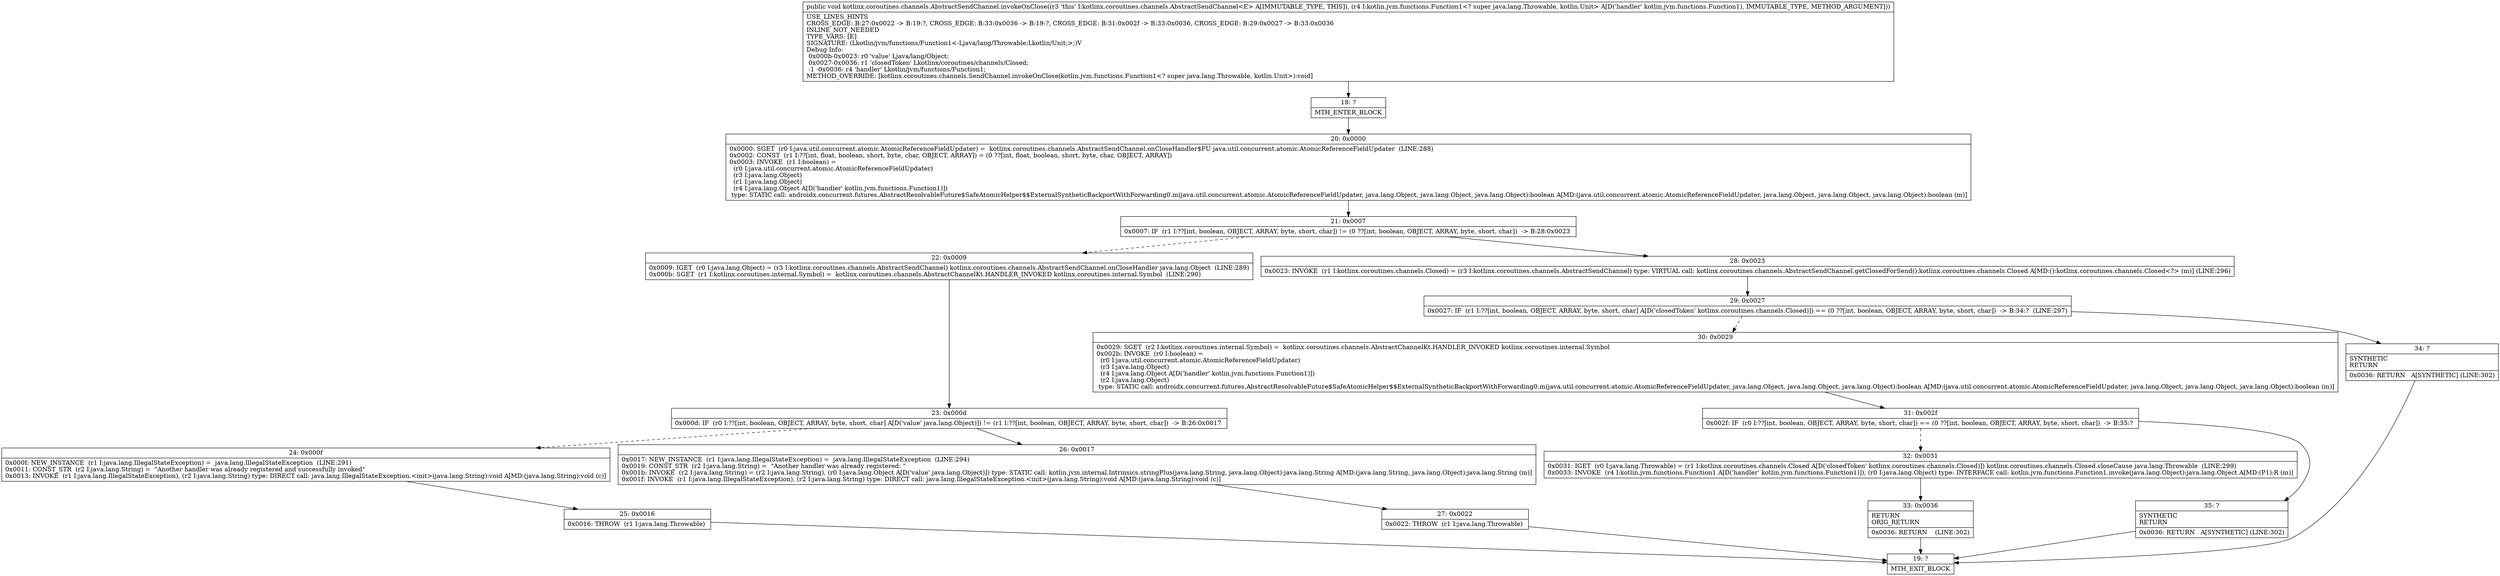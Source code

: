 digraph "CFG forkotlinx.coroutines.channels.AbstractSendChannel.invokeOnClose(Lkotlin\/jvm\/functions\/Function1;)V" {
Node_18 [shape=record,label="{18\:\ ?|MTH_ENTER_BLOCK\l}"];
Node_20 [shape=record,label="{20\:\ 0x0000|0x0000: SGET  (r0 I:java.util.concurrent.atomic.AtomicReferenceFieldUpdater) =  kotlinx.coroutines.channels.AbstractSendChannel.onCloseHandler$FU java.util.concurrent.atomic.AtomicReferenceFieldUpdater  (LINE:288)\l0x0002: CONST  (r1 I:??[int, float, boolean, short, byte, char, OBJECT, ARRAY]) = (0 ??[int, float, boolean, short, byte, char, OBJECT, ARRAY]) \l0x0003: INVOKE  (r1 I:boolean) = \l  (r0 I:java.util.concurrent.atomic.AtomicReferenceFieldUpdater)\l  (r3 I:java.lang.Object)\l  (r1 I:java.lang.Object)\l  (r4 I:java.lang.Object A[D('handler' kotlin.jvm.functions.Function1)])\l type: STATIC call: androidx.concurrent.futures.AbstractResolvableFuture$SafeAtomicHelper$$ExternalSyntheticBackportWithForwarding0.m(java.util.concurrent.atomic.AtomicReferenceFieldUpdater, java.lang.Object, java.lang.Object, java.lang.Object):boolean A[MD:(java.util.concurrent.atomic.AtomicReferenceFieldUpdater, java.lang.Object, java.lang.Object, java.lang.Object):boolean (m)]\l}"];
Node_21 [shape=record,label="{21\:\ 0x0007|0x0007: IF  (r1 I:??[int, boolean, OBJECT, ARRAY, byte, short, char]) != (0 ??[int, boolean, OBJECT, ARRAY, byte, short, char])  \-\> B:28:0x0023 \l}"];
Node_22 [shape=record,label="{22\:\ 0x0009|0x0009: IGET  (r0 I:java.lang.Object) = (r3 I:kotlinx.coroutines.channels.AbstractSendChannel) kotlinx.coroutines.channels.AbstractSendChannel.onCloseHandler java.lang.Object  (LINE:289)\l0x000b: SGET  (r1 I:kotlinx.coroutines.internal.Symbol) =  kotlinx.coroutines.channels.AbstractChannelKt.HANDLER_INVOKED kotlinx.coroutines.internal.Symbol  (LINE:290)\l}"];
Node_23 [shape=record,label="{23\:\ 0x000d|0x000d: IF  (r0 I:??[int, boolean, OBJECT, ARRAY, byte, short, char] A[D('value' java.lang.Object)]) != (r1 I:??[int, boolean, OBJECT, ARRAY, byte, short, char])  \-\> B:26:0x0017 \l}"];
Node_24 [shape=record,label="{24\:\ 0x000f|0x000f: NEW_INSTANCE  (r1 I:java.lang.IllegalStateException) =  java.lang.IllegalStateException  (LINE:291)\l0x0011: CONST_STR  (r2 I:java.lang.String) =  \"Another handler was already registered and successfully invoked\" \l0x0013: INVOKE  (r1 I:java.lang.IllegalStateException), (r2 I:java.lang.String) type: DIRECT call: java.lang.IllegalStateException.\<init\>(java.lang.String):void A[MD:(java.lang.String):void (c)]\l}"];
Node_25 [shape=record,label="{25\:\ 0x0016|0x0016: THROW  (r1 I:java.lang.Throwable) \l}"];
Node_19 [shape=record,label="{19\:\ ?|MTH_EXIT_BLOCK\l}"];
Node_26 [shape=record,label="{26\:\ 0x0017|0x0017: NEW_INSTANCE  (r1 I:java.lang.IllegalStateException) =  java.lang.IllegalStateException  (LINE:294)\l0x0019: CONST_STR  (r2 I:java.lang.String) =  \"Another handler was already registered: \" \l0x001b: INVOKE  (r2 I:java.lang.String) = (r2 I:java.lang.String), (r0 I:java.lang.Object A[D('value' java.lang.Object)]) type: STATIC call: kotlin.jvm.internal.Intrinsics.stringPlus(java.lang.String, java.lang.Object):java.lang.String A[MD:(java.lang.String, java.lang.Object):java.lang.String (m)]\l0x001f: INVOKE  (r1 I:java.lang.IllegalStateException), (r2 I:java.lang.String) type: DIRECT call: java.lang.IllegalStateException.\<init\>(java.lang.String):void A[MD:(java.lang.String):void (c)]\l}"];
Node_27 [shape=record,label="{27\:\ 0x0022|0x0022: THROW  (r1 I:java.lang.Throwable) \l}"];
Node_28 [shape=record,label="{28\:\ 0x0023|0x0023: INVOKE  (r1 I:kotlinx.coroutines.channels.Closed) = (r3 I:kotlinx.coroutines.channels.AbstractSendChannel) type: VIRTUAL call: kotlinx.coroutines.channels.AbstractSendChannel.getClosedForSend():kotlinx.coroutines.channels.Closed A[MD:():kotlinx.coroutines.channels.Closed\<?\> (m)] (LINE:296)\l}"];
Node_29 [shape=record,label="{29\:\ 0x0027|0x0027: IF  (r1 I:??[int, boolean, OBJECT, ARRAY, byte, short, char] A[D('closedToken' kotlinx.coroutines.channels.Closed)]) == (0 ??[int, boolean, OBJECT, ARRAY, byte, short, char])  \-\> B:34:?  (LINE:297)\l}"];
Node_30 [shape=record,label="{30\:\ 0x0029|0x0029: SGET  (r2 I:kotlinx.coroutines.internal.Symbol) =  kotlinx.coroutines.channels.AbstractChannelKt.HANDLER_INVOKED kotlinx.coroutines.internal.Symbol \l0x002b: INVOKE  (r0 I:boolean) = \l  (r0 I:java.util.concurrent.atomic.AtomicReferenceFieldUpdater)\l  (r3 I:java.lang.Object)\l  (r4 I:java.lang.Object A[D('handler' kotlin.jvm.functions.Function1)])\l  (r2 I:java.lang.Object)\l type: STATIC call: androidx.concurrent.futures.AbstractResolvableFuture$SafeAtomicHelper$$ExternalSyntheticBackportWithForwarding0.m(java.util.concurrent.atomic.AtomicReferenceFieldUpdater, java.lang.Object, java.lang.Object, java.lang.Object):boolean A[MD:(java.util.concurrent.atomic.AtomicReferenceFieldUpdater, java.lang.Object, java.lang.Object, java.lang.Object):boolean (m)]\l}"];
Node_31 [shape=record,label="{31\:\ 0x002f|0x002f: IF  (r0 I:??[int, boolean, OBJECT, ARRAY, byte, short, char]) == (0 ??[int, boolean, OBJECT, ARRAY, byte, short, char])  \-\> B:35:? \l}"];
Node_32 [shape=record,label="{32\:\ 0x0031|0x0031: IGET  (r0 I:java.lang.Throwable) = (r1 I:kotlinx.coroutines.channels.Closed A[D('closedToken' kotlinx.coroutines.channels.Closed)]) kotlinx.coroutines.channels.Closed.closeCause java.lang.Throwable  (LINE:299)\l0x0033: INVOKE  (r4 I:kotlin.jvm.functions.Function1 A[D('handler' kotlin.jvm.functions.Function1)]), (r0 I:java.lang.Object) type: INTERFACE call: kotlin.jvm.functions.Function1.invoke(java.lang.Object):java.lang.Object A[MD:(P1):R (m)]\l}"];
Node_33 [shape=record,label="{33\:\ 0x0036|RETURN\lORIG_RETURN\l|0x0036: RETURN    (LINE:302)\l}"];
Node_35 [shape=record,label="{35\:\ ?|SYNTHETIC\lRETURN\l|0x0036: RETURN   A[SYNTHETIC] (LINE:302)\l}"];
Node_34 [shape=record,label="{34\:\ ?|SYNTHETIC\lRETURN\l|0x0036: RETURN   A[SYNTHETIC] (LINE:302)\l}"];
MethodNode[shape=record,label="{public void kotlinx.coroutines.channels.AbstractSendChannel.invokeOnClose((r3 'this' I:kotlinx.coroutines.channels.AbstractSendChannel\<E\> A[IMMUTABLE_TYPE, THIS]), (r4 I:kotlin.jvm.functions.Function1\<? super java.lang.Throwable, kotlin.Unit\> A[D('handler' kotlin.jvm.functions.Function1), IMMUTABLE_TYPE, METHOD_ARGUMENT]))  | USE_LINES_HINTS\lCROSS_EDGE: B:27:0x0022 \-\> B:19:?, CROSS_EDGE: B:33:0x0036 \-\> B:19:?, CROSS_EDGE: B:31:0x002f \-\> B:33:0x0036, CROSS_EDGE: B:29:0x0027 \-\> B:33:0x0036\lINLINE_NOT_NEEDED\lTYPE_VARS: [E]\lSIGNATURE: (Lkotlin\/jvm\/functions\/Function1\<\-Ljava\/lang\/Throwable;Lkotlin\/Unit;\>;)V\lDebug Info:\l  0x000b\-0x0023: r0 'value' Ljava\/lang\/Object;\l  0x0027\-0x0036: r1 'closedToken' Lkotlinx\/coroutines\/channels\/Closed;\l  \-1 \-0x0036: r4 'handler' Lkotlin\/jvm\/functions\/Function1;\lMETHOD_OVERRIDE: [kotlinx.coroutines.channels.SendChannel.invokeOnClose(kotlin.jvm.functions.Function1\<? super java.lang.Throwable, kotlin.Unit\>):void]\l}"];
MethodNode -> Node_18;Node_18 -> Node_20;
Node_20 -> Node_21;
Node_21 -> Node_22[style=dashed];
Node_21 -> Node_28;
Node_22 -> Node_23;
Node_23 -> Node_24[style=dashed];
Node_23 -> Node_26;
Node_24 -> Node_25;
Node_25 -> Node_19;
Node_26 -> Node_27;
Node_27 -> Node_19;
Node_28 -> Node_29;
Node_29 -> Node_30[style=dashed];
Node_29 -> Node_34;
Node_30 -> Node_31;
Node_31 -> Node_32[style=dashed];
Node_31 -> Node_35;
Node_32 -> Node_33;
Node_33 -> Node_19;
Node_35 -> Node_19;
Node_34 -> Node_19;
}

